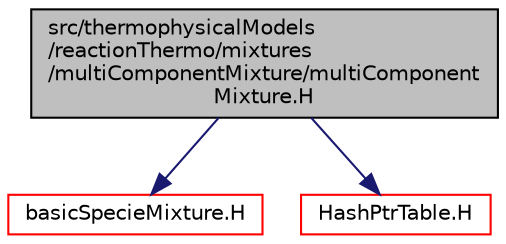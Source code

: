 digraph "src/thermophysicalModels/reactionThermo/mixtures/multiComponentMixture/multiComponentMixture.H"
{
  bgcolor="transparent";
  edge [fontname="Helvetica",fontsize="10",labelfontname="Helvetica",labelfontsize="10"];
  node [fontname="Helvetica",fontsize="10",shape=record];
  Node1 [label="src/thermophysicalModels\l/reactionThermo/mixtures\l/multiComponentMixture/multiComponent\lMixture.H",height=0.2,width=0.4,color="black", fillcolor="grey75", style="filled", fontcolor="black"];
  Node1 -> Node2 [color="midnightblue",fontsize="10",style="solid",fontname="Helvetica"];
  Node2 [label="basicSpecieMixture.H",height=0.2,width=0.4,color="red",URL="$a10363.html"];
  Node1 -> Node3 [color="midnightblue",fontsize="10",style="solid",fontname="Helvetica"];
  Node3 [label="HashPtrTable.H",height=0.2,width=0.4,color="red",URL="$a07892.html"];
}
